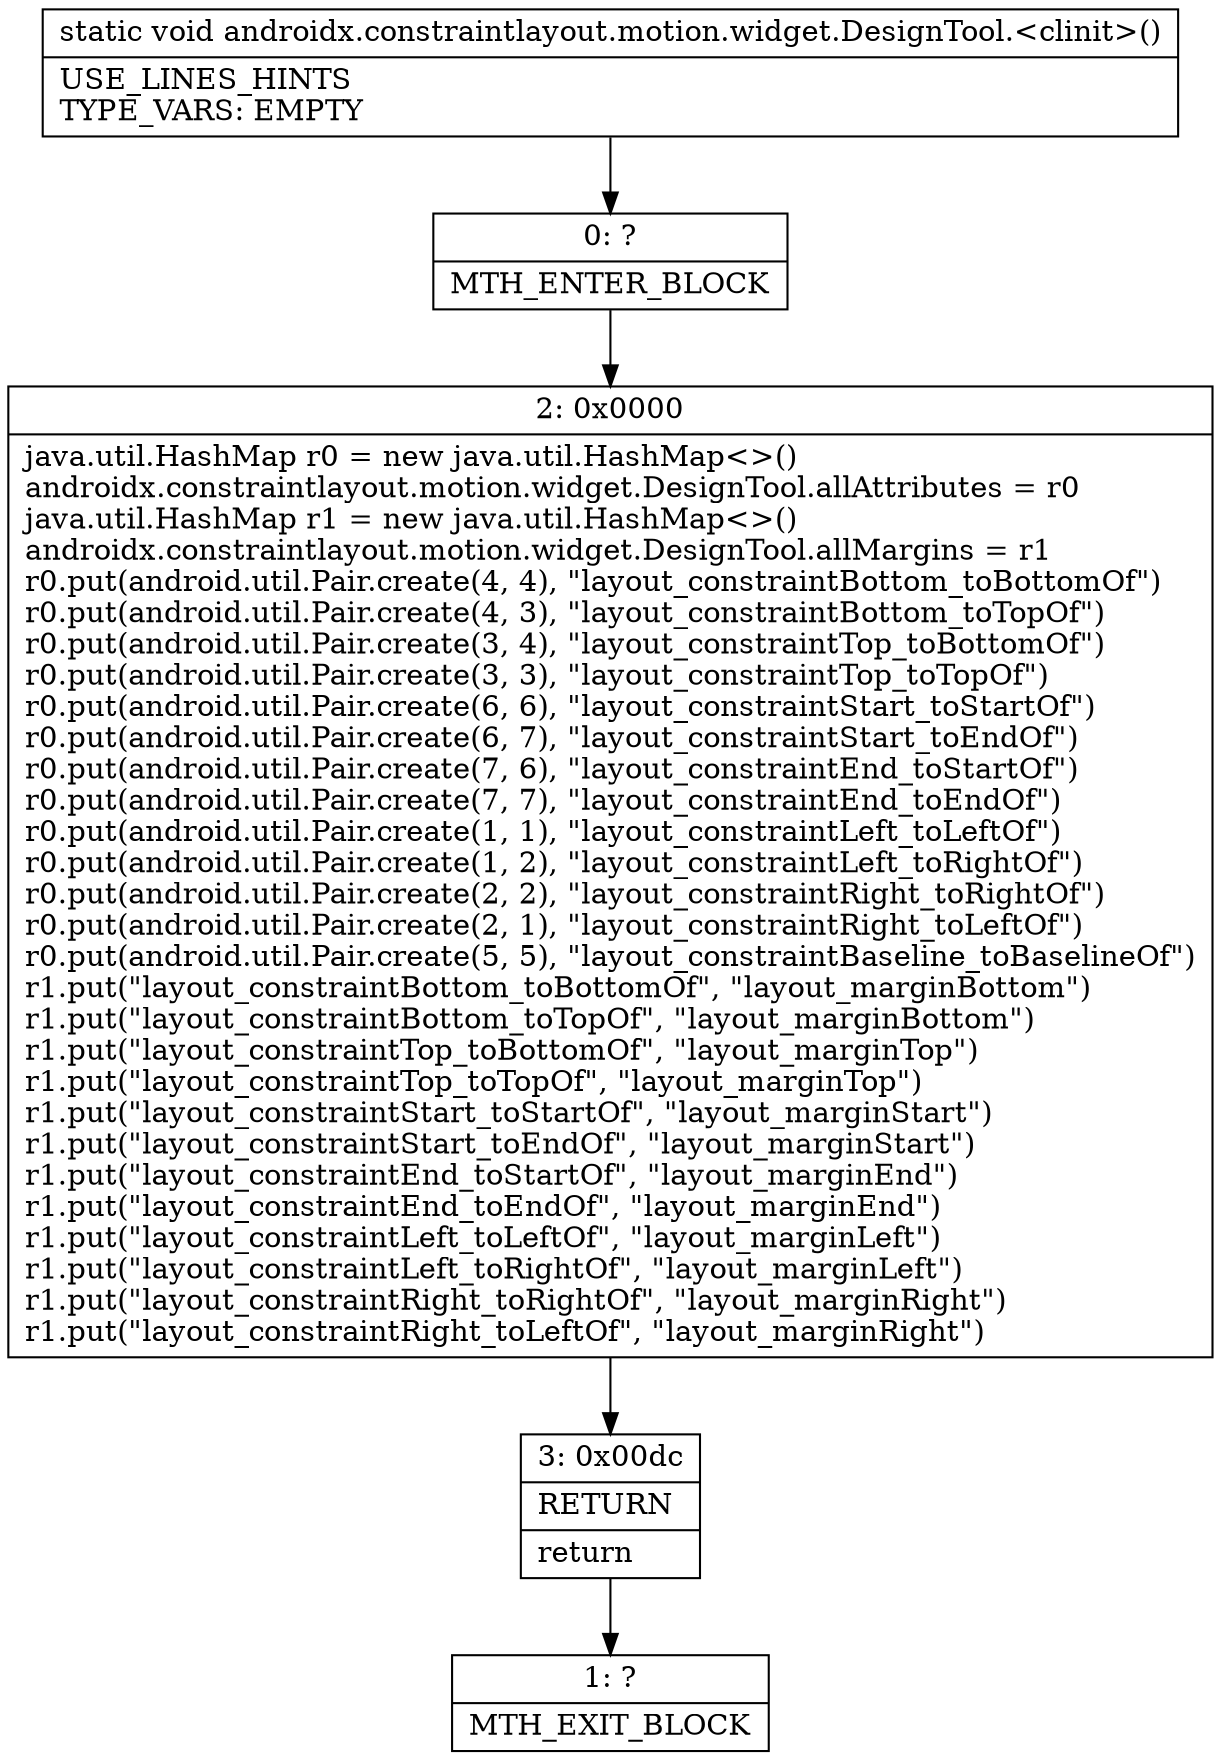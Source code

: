 digraph "CFG forandroidx.constraintlayout.motion.widget.DesignTool.\<clinit\>()V" {
Node_0 [shape=record,label="{0\:\ ?|MTH_ENTER_BLOCK\l}"];
Node_2 [shape=record,label="{2\:\ 0x0000|java.util.HashMap r0 = new java.util.HashMap\<\>()\landroidx.constraintlayout.motion.widget.DesignTool.allAttributes = r0\ljava.util.HashMap r1 = new java.util.HashMap\<\>()\landroidx.constraintlayout.motion.widget.DesignTool.allMargins = r1\lr0.put(android.util.Pair.create(4, 4), \"layout_constraintBottom_toBottomOf\")\lr0.put(android.util.Pair.create(4, 3), \"layout_constraintBottom_toTopOf\")\lr0.put(android.util.Pair.create(3, 4), \"layout_constraintTop_toBottomOf\")\lr0.put(android.util.Pair.create(3, 3), \"layout_constraintTop_toTopOf\")\lr0.put(android.util.Pair.create(6, 6), \"layout_constraintStart_toStartOf\")\lr0.put(android.util.Pair.create(6, 7), \"layout_constraintStart_toEndOf\")\lr0.put(android.util.Pair.create(7, 6), \"layout_constraintEnd_toStartOf\")\lr0.put(android.util.Pair.create(7, 7), \"layout_constraintEnd_toEndOf\")\lr0.put(android.util.Pair.create(1, 1), \"layout_constraintLeft_toLeftOf\")\lr0.put(android.util.Pair.create(1, 2), \"layout_constraintLeft_toRightOf\")\lr0.put(android.util.Pair.create(2, 2), \"layout_constraintRight_toRightOf\")\lr0.put(android.util.Pair.create(2, 1), \"layout_constraintRight_toLeftOf\")\lr0.put(android.util.Pair.create(5, 5), \"layout_constraintBaseline_toBaselineOf\")\lr1.put(\"layout_constraintBottom_toBottomOf\", \"layout_marginBottom\")\lr1.put(\"layout_constraintBottom_toTopOf\", \"layout_marginBottom\")\lr1.put(\"layout_constraintTop_toBottomOf\", \"layout_marginTop\")\lr1.put(\"layout_constraintTop_toTopOf\", \"layout_marginTop\")\lr1.put(\"layout_constraintStart_toStartOf\", \"layout_marginStart\")\lr1.put(\"layout_constraintStart_toEndOf\", \"layout_marginStart\")\lr1.put(\"layout_constraintEnd_toStartOf\", \"layout_marginEnd\")\lr1.put(\"layout_constraintEnd_toEndOf\", \"layout_marginEnd\")\lr1.put(\"layout_constraintLeft_toLeftOf\", \"layout_marginLeft\")\lr1.put(\"layout_constraintLeft_toRightOf\", \"layout_marginLeft\")\lr1.put(\"layout_constraintRight_toRightOf\", \"layout_marginRight\")\lr1.put(\"layout_constraintRight_toLeftOf\", \"layout_marginRight\")\l}"];
Node_3 [shape=record,label="{3\:\ 0x00dc|RETURN\l|return\l}"];
Node_1 [shape=record,label="{1\:\ ?|MTH_EXIT_BLOCK\l}"];
MethodNode[shape=record,label="{static void androidx.constraintlayout.motion.widget.DesignTool.\<clinit\>()  | USE_LINES_HINTS\lTYPE_VARS: EMPTY\l}"];
MethodNode -> Node_0;Node_0 -> Node_2;
Node_2 -> Node_3;
Node_3 -> Node_1;
}

